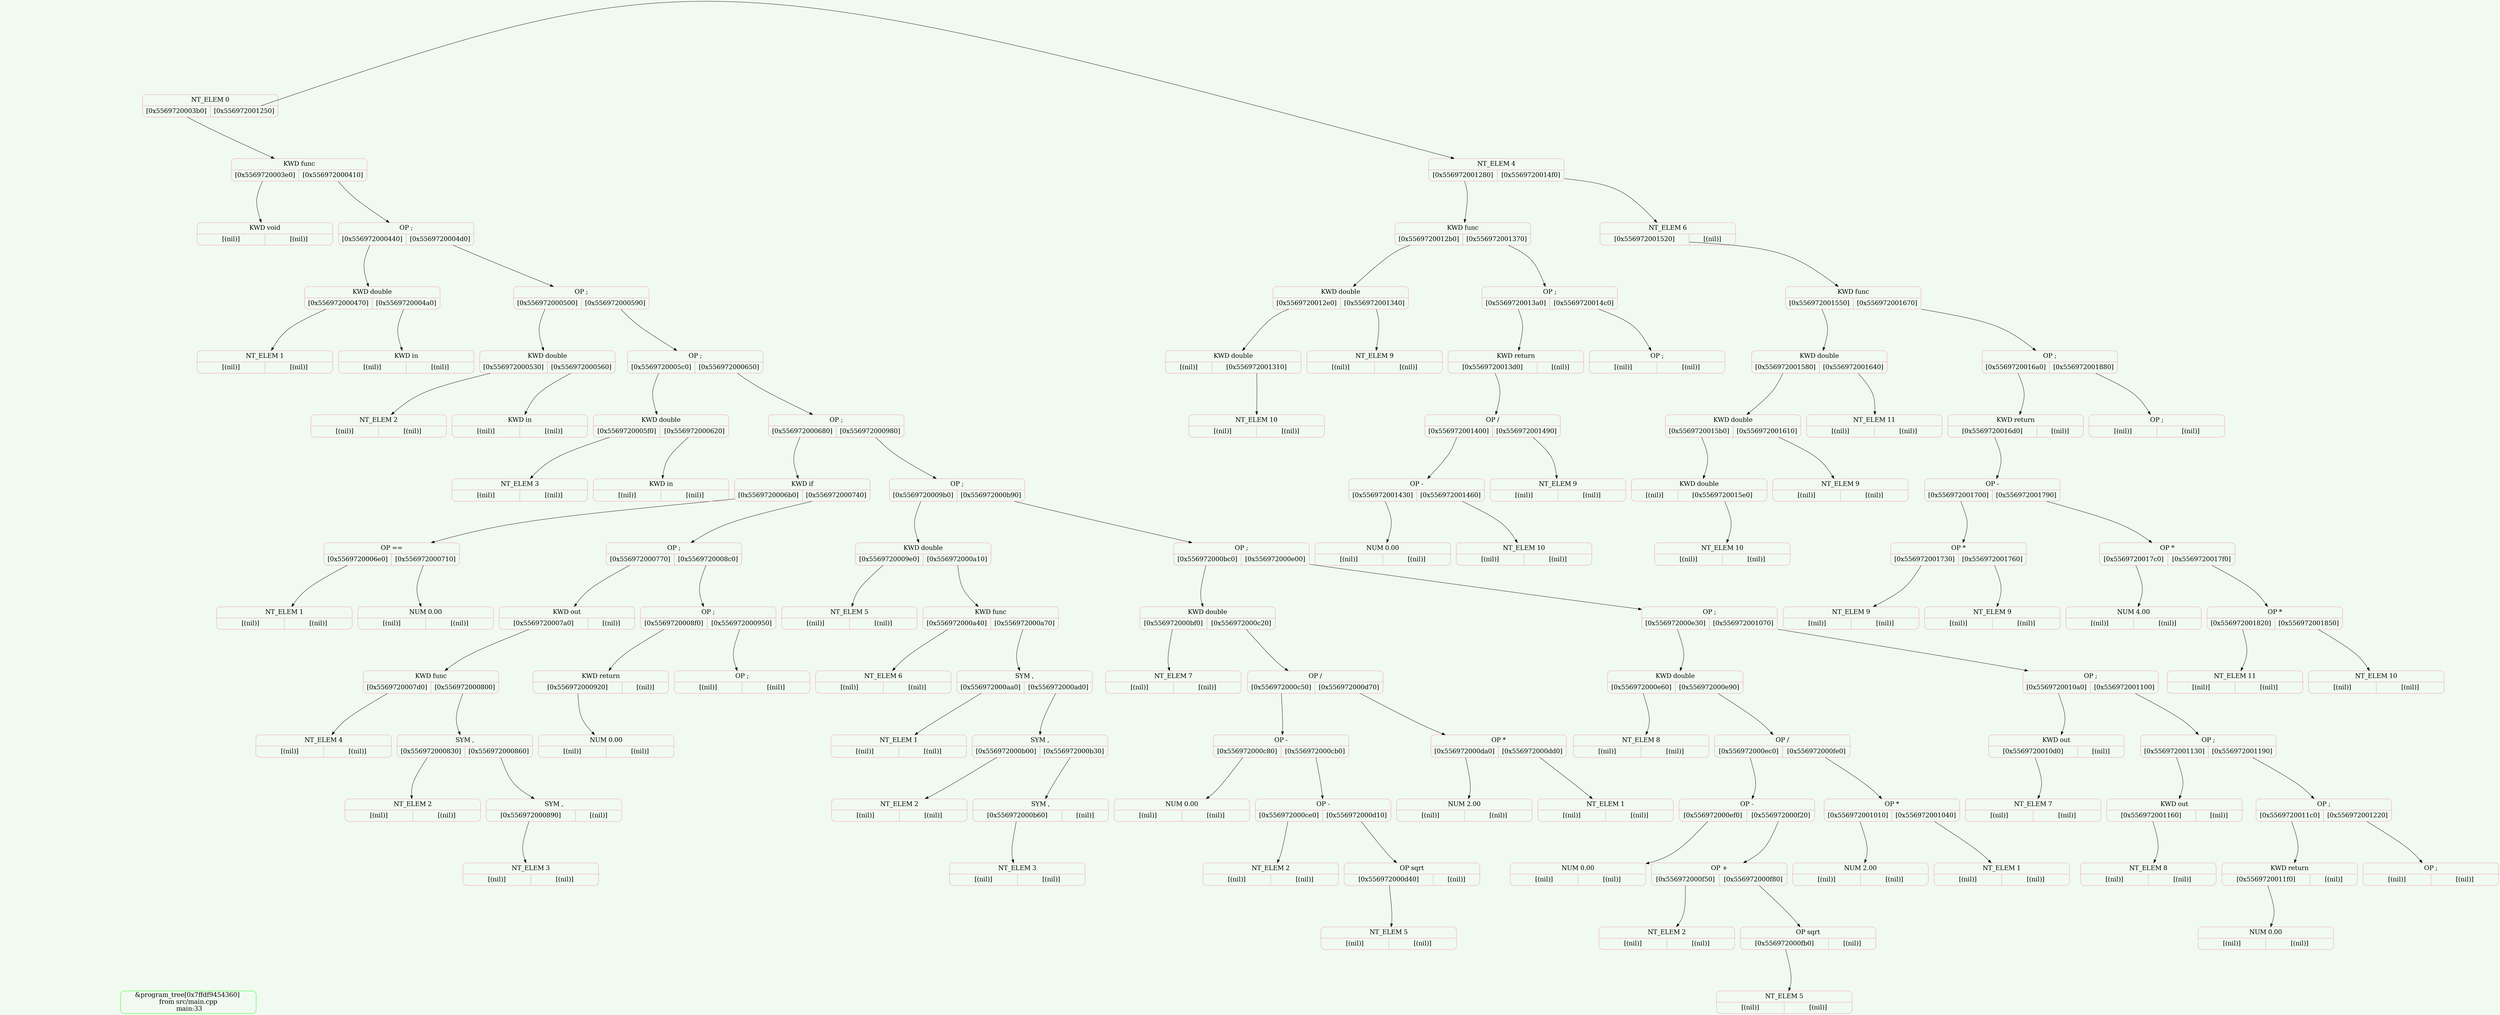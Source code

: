 digraph G
{
    graph [dpi = 150]
    ranksep = 0.6;
    bgcolor = "#f0faf0"
    splines = curved;
    edge[minlen = 3];
    node[shape = record, style = "rounded", color = "#f58eb4",
        fixedsize = true, height = 1, width = 6, fontsize = 20];
    {rank = min;
        inv_min [style = invis];
    }
    {rank = max;
        info_node [label = " &program_tree[0x7ffdf9454360] \n from src/main.cpp \n main:33 ", color = green];
    }
    node0x556972000380 [ label = "{ NT_ELEM 0 | { <l> [0x5569720003b0] | <r> [0x556972001250]  }}}" ]
    node0x556972001250 [ label = "{ NT_ELEM 4 | { <l> [0x556972001280] | <r> [0x5569720014f0]  }}}" ]
    node0x5569720014f0 [ label = "{ NT_ELEM 6 | { <l> [0x556972001520] | <r> [(nil)]  }}}" ]
    node0x556972001520 [ label = "{ KWD func | { <l> [0x556972001550] | <r> [0x556972001670]  }}}" ]
    node0x556972001670 [ label = "{ OP ; | { <l> [0x5569720016a0] | <r> [0x556972001880]  }}}" ]
    node0x556972001880 [ label = "{ OP ; | { <l> [(nil)] | <r> [(nil)]  }}}" ]
    node0x5569720016a0 [ label = "{ KWD return | { <l> [0x5569720016d0] | <r> [(nil)]  }}}" ]
    node0x5569720016d0 [ label = "{ OP - | { <l> [0x556972001700] | <r> [0x556972001790]  }}}" ]
    node0x556972001790 [ label = "{ OP * | { <l> [0x5569720017c0] | <r> [0x5569720017f0]  }}}" ]
    node0x5569720017f0 [ label = "{ OP * | { <l> [0x556972001820] | <r> [0x556972001850]  }}}" ]
    node0x556972001850 [ label = "{ NT_ELEM 10 | { <l> [(nil)] | <r> [(nil)]  }}}" ]
    node0x556972001820 [ label = "{ NT_ELEM 11 | { <l> [(nil)] | <r> [(nil)]  }}}" ]
    node0x5569720017c0 [ label = "{ NUM 4.00 | { <l> [(nil)] | <r> [(nil)]  }}}" ]
    node0x556972001700 [ label = "{ OP * | { <l> [0x556972001730] | <r> [0x556972001760]  }}}" ]
    node0x556972001760 [ label = "{ NT_ELEM 9 | { <l> [(nil)] | <r> [(nil)]  }}}" ]
    node0x556972001730 [ label = "{ NT_ELEM 9 | { <l> [(nil)] | <r> [(nil)]  }}}" ]
    node0x556972001550 [ label = "{ KWD double | { <l> [0x556972001580] | <r> [0x556972001640]  }}}" ]
    node0x556972001640 [ label = "{ NT_ELEM 11 | { <l> [(nil)] | <r> [(nil)]  }}}" ]
    node0x556972001580 [ label = "{ KWD double | { <l> [0x5569720015b0] | <r> [0x556972001610]  }}}" ]
    node0x556972001610 [ label = "{ NT_ELEM 9 | { <l> [(nil)] | <r> [(nil)]  }}}" ]
    node0x5569720015b0 [ label = "{ KWD double | { <l> [(nil)] | <r> [0x5569720015e0]  }}}" ]
    node0x5569720015e0 [ label = "{ NT_ELEM 10 | { <l> [(nil)] | <r> [(nil)]  }}}" ]
    node0x556972001280 [ label = "{ KWD func | { <l> [0x5569720012b0] | <r> [0x556972001370]  }}}" ]
    node0x556972001370 [ label = "{ OP ; | { <l> [0x5569720013a0] | <r> [0x5569720014c0]  }}}" ]
    node0x5569720014c0 [ label = "{ OP ; | { <l> [(nil)] | <r> [(nil)]  }}}" ]
    node0x5569720013a0 [ label = "{ KWD return | { <l> [0x5569720013d0] | <r> [(nil)]  }}}" ]
    node0x5569720013d0 [ label = "{ OP / | { <l> [0x556972001400] | <r> [0x556972001490]  }}}" ]
    node0x556972001490 [ label = "{ NT_ELEM 9 | { <l> [(nil)] | <r> [(nil)]  }}}" ]
    node0x556972001400 [ label = "{ OP - | { <l> [0x556972001430] | <r> [0x556972001460]  }}}" ]
    node0x556972001460 [ label = "{ NT_ELEM 10 | { <l> [(nil)] | <r> [(nil)]  }}}" ]
    node0x556972001430 [ label = "{ NUM 0.00 | { <l> [(nil)] | <r> [(nil)]  }}}" ]
    node0x5569720012b0 [ label = "{ KWD double | { <l> [0x5569720012e0] | <r> [0x556972001340]  }}}" ]
    node0x556972001340 [ label = "{ NT_ELEM 9 | { <l> [(nil)] | <r> [(nil)]  }}}" ]
    node0x5569720012e0 [ label = "{ KWD double | { <l> [(nil)] | <r> [0x556972001310]  }}}" ]
    node0x556972001310 [ label = "{ NT_ELEM 10 | { <l> [(nil)] | <r> [(nil)]  }}}" ]
    node0x5569720003b0 [ label = "{ KWD func | { <l> [0x5569720003e0] | <r> [0x556972000410]  }}}" ]
    node0x556972000410 [ label = "{ OP ; | { <l> [0x556972000440] | <r> [0x5569720004d0]  }}}" ]
    node0x5569720004d0 [ label = "{ OP ; | { <l> [0x556972000500] | <r> [0x556972000590]  }}}" ]
    node0x556972000590 [ label = "{ OP ; | { <l> [0x5569720005c0] | <r> [0x556972000650]  }}}" ]
    node0x556972000650 [ label = "{ OP ; | { <l> [0x556972000680] | <r> [0x556972000980]  }}}" ]
    node0x556972000980 [ label = "{ OP ; | { <l> [0x5569720009b0] | <r> [0x556972000b90]  }}}" ]
    node0x556972000b90 [ label = "{ OP ; | { <l> [0x556972000bc0] | <r> [0x556972000e00]  }}}" ]
    node0x556972000e00 [ label = "{ OP ; | { <l> [0x556972000e30] | <r> [0x556972001070]  }}}" ]
    node0x556972001070 [ label = "{ OP ; | { <l> [0x5569720010a0] | <r> [0x556972001100]  }}}" ]
    node0x556972001100 [ label = "{ OP ; | { <l> [0x556972001130] | <r> [0x556972001190]  }}}" ]
    node0x556972001190 [ label = "{ OP ; | { <l> [0x5569720011c0] | <r> [0x556972001220]  }}}" ]
    node0x556972001220 [ label = "{ OP ; | { <l> [(nil)] | <r> [(nil)]  }}}" ]
    node0x5569720011c0 [ label = "{ KWD return | { <l> [0x5569720011f0] | <r> [(nil)]  }}}" ]
    node0x5569720011f0 [ label = "{ NUM 0.00 | { <l> [(nil)] | <r> [(nil)]  }}}" ]
    node0x556972001130 [ label = "{ KWD out | { <l> [0x556972001160] | <r> [(nil)]  }}}" ]
    node0x556972001160 [ label = "{ NT_ELEM 8 | { <l> [(nil)] | <r> [(nil)]  }}}" ]
    node0x5569720010a0 [ label = "{ KWD out | { <l> [0x5569720010d0] | <r> [(nil)]  }}}" ]
    node0x5569720010d0 [ label = "{ NT_ELEM 7 | { <l> [(nil)] | <r> [(nil)]  }}}" ]
    node0x556972000e30 [ label = "{ KWD double | { <l> [0x556972000e60] | <r> [0x556972000e90]  }}}" ]
    node0x556972000e90 [ label = "{ OP / | { <l> [0x556972000ec0] | <r> [0x556972000fe0]  }}}" ]
    node0x556972000fe0 [ label = "{ OP * | { <l> [0x556972001010] | <r> [0x556972001040]  }}}" ]
    node0x556972001040 [ label = "{ NT_ELEM 1 | { <l> [(nil)] | <r> [(nil)]  }}}" ]
    node0x556972001010 [ label = "{ NUM 2.00 | { <l> [(nil)] | <r> [(nil)]  }}}" ]
    node0x556972000ec0 [ label = "{ OP - | { <l> [0x556972000ef0] | <r> [0x556972000f20]  }}}" ]
    node0x556972000f20 [ label = "{ OP + | { <l> [0x556972000f50] | <r> [0x556972000f80]  }}}" ]
    node0x556972000f80 [ label = "{ OP sqrt | { <l> [0x556972000fb0] | <r> [(nil)]  }}}" ]
    node0x556972000fb0 [ label = "{ NT_ELEM 5 | { <l> [(nil)] | <r> [(nil)]  }}}" ]
    node0x556972000f50 [ label = "{ NT_ELEM 2 | { <l> [(nil)] | <r> [(nil)]  }}}" ]
    node0x556972000ef0 [ label = "{ NUM 0.00 | { <l> [(nil)] | <r> [(nil)]  }}}" ]
    node0x556972000e60 [ label = "{ NT_ELEM 8 | { <l> [(nil)] | <r> [(nil)]  }}}" ]
    node0x556972000bc0 [ label = "{ KWD double | { <l> [0x556972000bf0] | <r> [0x556972000c20]  }}}" ]
    node0x556972000c20 [ label = "{ OP / | { <l> [0x556972000c50] | <r> [0x556972000d70]  }}}" ]
    node0x556972000d70 [ label = "{ OP * | { <l> [0x556972000da0] | <r> [0x556972000dd0]  }}}" ]
    node0x556972000dd0 [ label = "{ NT_ELEM 1 | { <l> [(nil)] | <r> [(nil)]  }}}" ]
    node0x556972000da0 [ label = "{ NUM 2.00 | { <l> [(nil)] | <r> [(nil)]  }}}" ]
    node0x556972000c50 [ label = "{ OP - | { <l> [0x556972000c80] | <r> [0x556972000cb0]  }}}" ]
    node0x556972000cb0 [ label = "{ OP - | { <l> [0x556972000ce0] | <r> [0x556972000d10]  }}}" ]
    node0x556972000d10 [ label = "{ OP sqrt | { <l> [0x556972000d40] | <r> [(nil)]  }}}" ]
    node0x556972000d40 [ label = "{ NT_ELEM 5 | { <l> [(nil)] | <r> [(nil)]  }}}" ]
    node0x556972000ce0 [ label = "{ NT_ELEM 2 | { <l> [(nil)] | <r> [(nil)]  }}}" ]
    node0x556972000c80 [ label = "{ NUM 0.00 | { <l> [(nil)] | <r> [(nil)]  }}}" ]
    node0x556972000bf0 [ label = "{ NT_ELEM 7 | { <l> [(nil)] | <r> [(nil)]  }}}" ]
    node0x5569720009b0 [ label = "{ KWD double | { <l> [0x5569720009e0] | <r> [0x556972000a10]  }}}" ]
    node0x556972000a10 [ label = "{ KWD func | { <l> [0x556972000a40] | <r> [0x556972000a70]  }}}" ]
    node0x556972000a70 [ label = "{ SYM , | { <l> [0x556972000aa0] | <r> [0x556972000ad0]  }}}" ]
    node0x556972000ad0 [ label = "{ SYM , | { <l> [0x556972000b00] | <r> [0x556972000b30]  }}}" ]
    node0x556972000b30 [ label = "{ SYM , | { <l> [0x556972000b60] | <r> [(nil)]  }}}" ]
    node0x556972000b60 [ label = "{ NT_ELEM 3 | { <l> [(nil)] | <r> [(nil)]  }}}" ]
    node0x556972000b00 [ label = "{ NT_ELEM 2 | { <l> [(nil)] | <r> [(nil)]  }}}" ]
    node0x556972000aa0 [ label = "{ NT_ELEM 1 | { <l> [(nil)] | <r> [(nil)]  }}}" ]
    node0x556972000a40 [ label = "{ NT_ELEM 6 | { <l> [(nil)] | <r> [(nil)]  }}}" ]
    node0x5569720009e0 [ label = "{ NT_ELEM 5 | { <l> [(nil)] | <r> [(nil)]  }}}" ]
    node0x556972000680 [ label = "{ KWD if | { <l> [0x5569720006b0] | <r> [0x556972000740]  }}}" ]
    node0x556972000740 [ label = "{ OP ; | { <l> [0x556972000770] | <r> [0x5569720008c0]  }}}" ]
    node0x5569720008c0 [ label = "{ OP ; | { <l> [0x5569720008f0] | <r> [0x556972000950]  }}}" ]
    node0x556972000950 [ label = "{ OP ; | { <l> [(nil)] | <r> [(nil)]  }}}" ]
    node0x5569720008f0 [ label = "{ KWD return | { <l> [0x556972000920] | <r> [(nil)]  }}}" ]
    node0x556972000920 [ label = "{ NUM 0.00 | { <l> [(nil)] | <r> [(nil)]  }}}" ]
    node0x556972000770 [ label = "{ KWD out | { <l> [0x5569720007a0] | <r> [(nil)]  }}}" ]
    node0x5569720007a0 [ label = "{ KWD func | { <l> [0x5569720007d0] | <r> [0x556972000800]  }}}" ]
    node0x556972000800 [ label = "{ SYM , | { <l> [0x556972000830] | <r> [0x556972000860]  }}}" ]
    node0x556972000860 [ label = "{ SYM , | { <l> [0x556972000890] | <r> [(nil)]  }}}" ]
    node0x556972000890 [ label = "{ NT_ELEM 3 | { <l> [(nil)] | <r> [(nil)]  }}}" ]
    node0x556972000830 [ label = "{ NT_ELEM 2 | { <l> [(nil)] | <r> [(nil)]  }}}" ]
    node0x5569720007d0 [ label = "{ NT_ELEM 4 | { <l> [(nil)] | <r> [(nil)]  }}}" ]
    node0x5569720006b0 [ label = "{ OP == | { <l> [0x5569720006e0] | <r> [0x556972000710]  }}}" ]
    node0x556972000710 [ label = "{ NUM 0.00 | { <l> [(nil)] | <r> [(nil)]  }}}" ]
    node0x5569720006e0 [ label = "{ NT_ELEM 1 | { <l> [(nil)] | <r> [(nil)]  }}}" ]
    node0x5569720005c0 [ label = "{ KWD double | { <l> [0x5569720005f0] | <r> [0x556972000620]  }}}" ]
    node0x556972000620 [ label = "{ KWD in | { <l> [(nil)] | <r> [(nil)]  }}}" ]
    node0x5569720005f0 [ label = "{ NT_ELEM 3 | { <l> [(nil)] | <r> [(nil)]  }}}" ]
    node0x556972000500 [ label = "{ KWD double | { <l> [0x556972000530] | <r> [0x556972000560]  }}}" ]
    node0x556972000560 [ label = "{ KWD in | { <l> [(nil)] | <r> [(nil)]  }}}" ]
    node0x556972000530 [ label = "{ NT_ELEM 2 | { <l> [(nil)] | <r> [(nil)]  }}}" ]
    node0x556972000440 [ label = "{ KWD double | { <l> [0x556972000470] | <r> [0x5569720004a0]  }}}" ]
    node0x5569720004a0 [ label = "{ KWD in | { <l> [(nil)] | <r> [(nil)]  }}}" ]
    node0x556972000470 [ label = "{ NT_ELEM 1 | { <l> [(nil)] | <r> [(nil)]  }}}" ]
    node0x5569720003e0 [ label = "{ KWD void | { <l> [(nil)] | <r> [(nil)]  }}}" ]
    node0x556972000380:<l> -> node0x5569720003b0;
    node0x5569720003b0:<l> -> node0x5569720003e0;
    node0x5569720003b0:<r> -> node0x556972000410;
    node0x556972000410:<l> -> node0x556972000440;
    node0x556972000440:<l> -> node0x556972000470;
    node0x556972000440:<r> -> node0x5569720004a0;
    node0x556972000410:<r> -> node0x5569720004d0;
    node0x5569720004d0:<l> -> node0x556972000500;
    node0x556972000500:<l> -> node0x556972000530;
    node0x556972000500:<r> -> node0x556972000560;
    node0x5569720004d0:<r> -> node0x556972000590;
    node0x556972000590:<l> -> node0x5569720005c0;
    node0x5569720005c0:<l> -> node0x5569720005f0;
    node0x5569720005c0:<r> -> node0x556972000620;
    node0x556972000590:<r> -> node0x556972000650;
    node0x556972000650:<l> -> node0x556972000680;
    node0x556972000680:<l> -> node0x5569720006b0;
    node0x5569720006b0:<l> -> node0x5569720006e0;
    node0x5569720006b0:<r> -> node0x556972000710;
    node0x556972000680:<r> -> node0x556972000740;
    node0x556972000740:<l> -> node0x556972000770;
    node0x556972000770:<l> -> node0x5569720007a0;
    node0x5569720007a0:<l> -> node0x5569720007d0;
    node0x5569720007a0:<r> -> node0x556972000800;
    node0x556972000800:<l> -> node0x556972000830;
    node0x556972000800:<r> -> node0x556972000860;
    node0x556972000860:<l> -> node0x556972000890;
    node0x556972000740:<r> -> node0x5569720008c0;
    node0x5569720008c0:<l> -> node0x5569720008f0;
    node0x5569720008f0:<l> -> node0x556972000920;
    node0x5569720008c0:<r> -> node0x556972000950;
    node0x556972000650:<r> -> node0x556972000980;
    node0x556972000980:<l> -> node0x5569720009b0;
    node0x5569720009b0:<l> -> node0x5569720009e0;
    node0x5569720009b0:<r> -> node0x556972000a10;
    node0x556972000a10:<l> -> node0x556972000a40;
    node0x556972000a10:<r> -> node0x556972000a70;
    node0x556972000a70:<l> -> node0x556972000aa0;
    node0x556972000a70:<r> -> node0x556972000ad0;
    node0x556972000ad0:<l> -> node0x556972000b00;
    node0x556972000ad0:<r> -> node0x556972000b30;
    node0x556972000b30:<l> -> node0x556972000b60;
    node0x556972000980:<r> -> node0x556972000b90;
    node0x556972000b90:<l> -> node0x556972000bc0;
    node0x556972000bc0:<l> -> node0x556972000bf0;
    node0x556972000bc0:<r> -> node0x556972000c20;
    node0x556972000c20:<l> -> node0x556972000c50;
    node0x556972000c50:<l> -> node0x556972000c80;
    node0x556972000c50:<r> -> node0x556972000cb0;
    node0x556972000cb0:<l> -> node0x556972000ce0;
    node0x556972000cb0:<r> -> node0x556972000d10;
    node0x556972000d10:<l> -> node0x556972000d40;
    node0x556972000c20:<r> -> node0x556972000d70;
    node0x556972000d70:<l> -> node0x556972000da0;
    node0x556972000d70:<r> -> node0x556972000dd0;
    node0x556972000b90:<r> -> node0x556972000e00;
    node0x556972000e00:<l> -> node0x556972000e30;
    node0x556972000e30:<l> -> node0x556972000e60;
    node0x556972000e30:<r> -> node0x556972000e90;
    node0x556972000e90:<l> -> node0x556972000ec0;
    node0x556972000ec0:<l> -> node0x556972000ef0;
    node0x556972000ec0:<r> -> node0x556972000f20;
    node0x556972000f20:<l> -> node0x556972000f50;
    node0x556972000f20:<r> -> node0x556972000f80;
    node0x556972000f80:<l> -> node0x556972000fb0;
    node0x556972000e90:<r> -> node0x556972000fe0;
    node0x556972000fe0:<l> -> node0x556972001010;
    node0x556972000fe0:<r> -> node0x556972001040;
    node0x556972000e00:<r> -> node0x556972001070;
    node0x556972001070:<l> -> node0x5569720010a0;
    node0x5569720010a0:<l> -> node0x5569720010d0;
    node0x556972001070:<r> -> node0x556972001100;
    node0x556972001100:<l> -> node0x556972001130;
    node0x556972001130:<l> -> node0x556972001160;
    node0x556972001100:<r> -> node0x556972001190;
    node0x556972001190:<l> -> node0x5569720011c0;
    node0x5569720011c0:<l> -> node0x5569720011f0;
    node0x556972001190:<r> -> node0x556972001220;
    node0x556972000380:<r> -> node0x556972001250;
    node0x556972001250:<l> -> node0x556972001280;
    node0x556972001280:<l> -> node0x5569720012b0;
    node0x5569720012b0:<l> -> node0x5569720012e0;
    node0x5569720012e0:<r> -> node0x556972001310;
    node0x5569720012b0:<r> -> node0x556972001340;
    node0x556972001280:<r> -> node0x556972001370;
    node0x556972001370:<l> -> node0x5569720013a0;
    node0x5569720013a0:<l> -> node0x5569720013d0;
    node0x5569720013d0:<l> -> node0x556972001400;
    node0x556972001400:<l> -> node0x556972001430;
    node0x556972001400:<r> -> node0x556972001460;
    node0x5569720013d0:<r> -> node0x556972001490;
    node0x556972001370:<r> -> node0x5569720014c0;
    node0x556972001250:<r> -> node0x5569720014f0;
    node0x5569720014f0:<l> -> node0x556972001520;
    node0x556972001520:<l> -> node0x556972001550;
    node0x556972001550:<l> -> node0x556972001580;
    node0x556972001580:<l> -> node0x5569720015b0;
    node0x5569720015b0:<r> -> node0x5569720015e0;
    node0x556972001580:<r> -> node0x556972001610;
    node0x556972001550:<r> -> node0x556972001640;
    node0x556972001520:<r> -> node0x556972001670;
    node0x556972001670:<l> -> node0x5569720016a0;
    node0x5569720016a0:<l> -> node0x5569720016d0;
    node0x5569720016d0:<l> -> node0x556972001700;
    node0x556972001700:<l> -> node0x556972001730;
    node0x556972001700:<r> -> node0x556972001760;
    node0x5569720016d0:<r> -> node0x556972001790;
    node0x556972001790:<l> -> node0x5569720017c0;
    node0x556972001790:<r> -> node0x5569720017f0;
    node0x5569720017f0:<l> -> node0x556972001820;
    node0x5569720017f0:<r> -> node0x556972001850;
    node0x556972001670:<r> -> node0x556972001880;
info_node -> node0x556972000380 [style = invis];
}